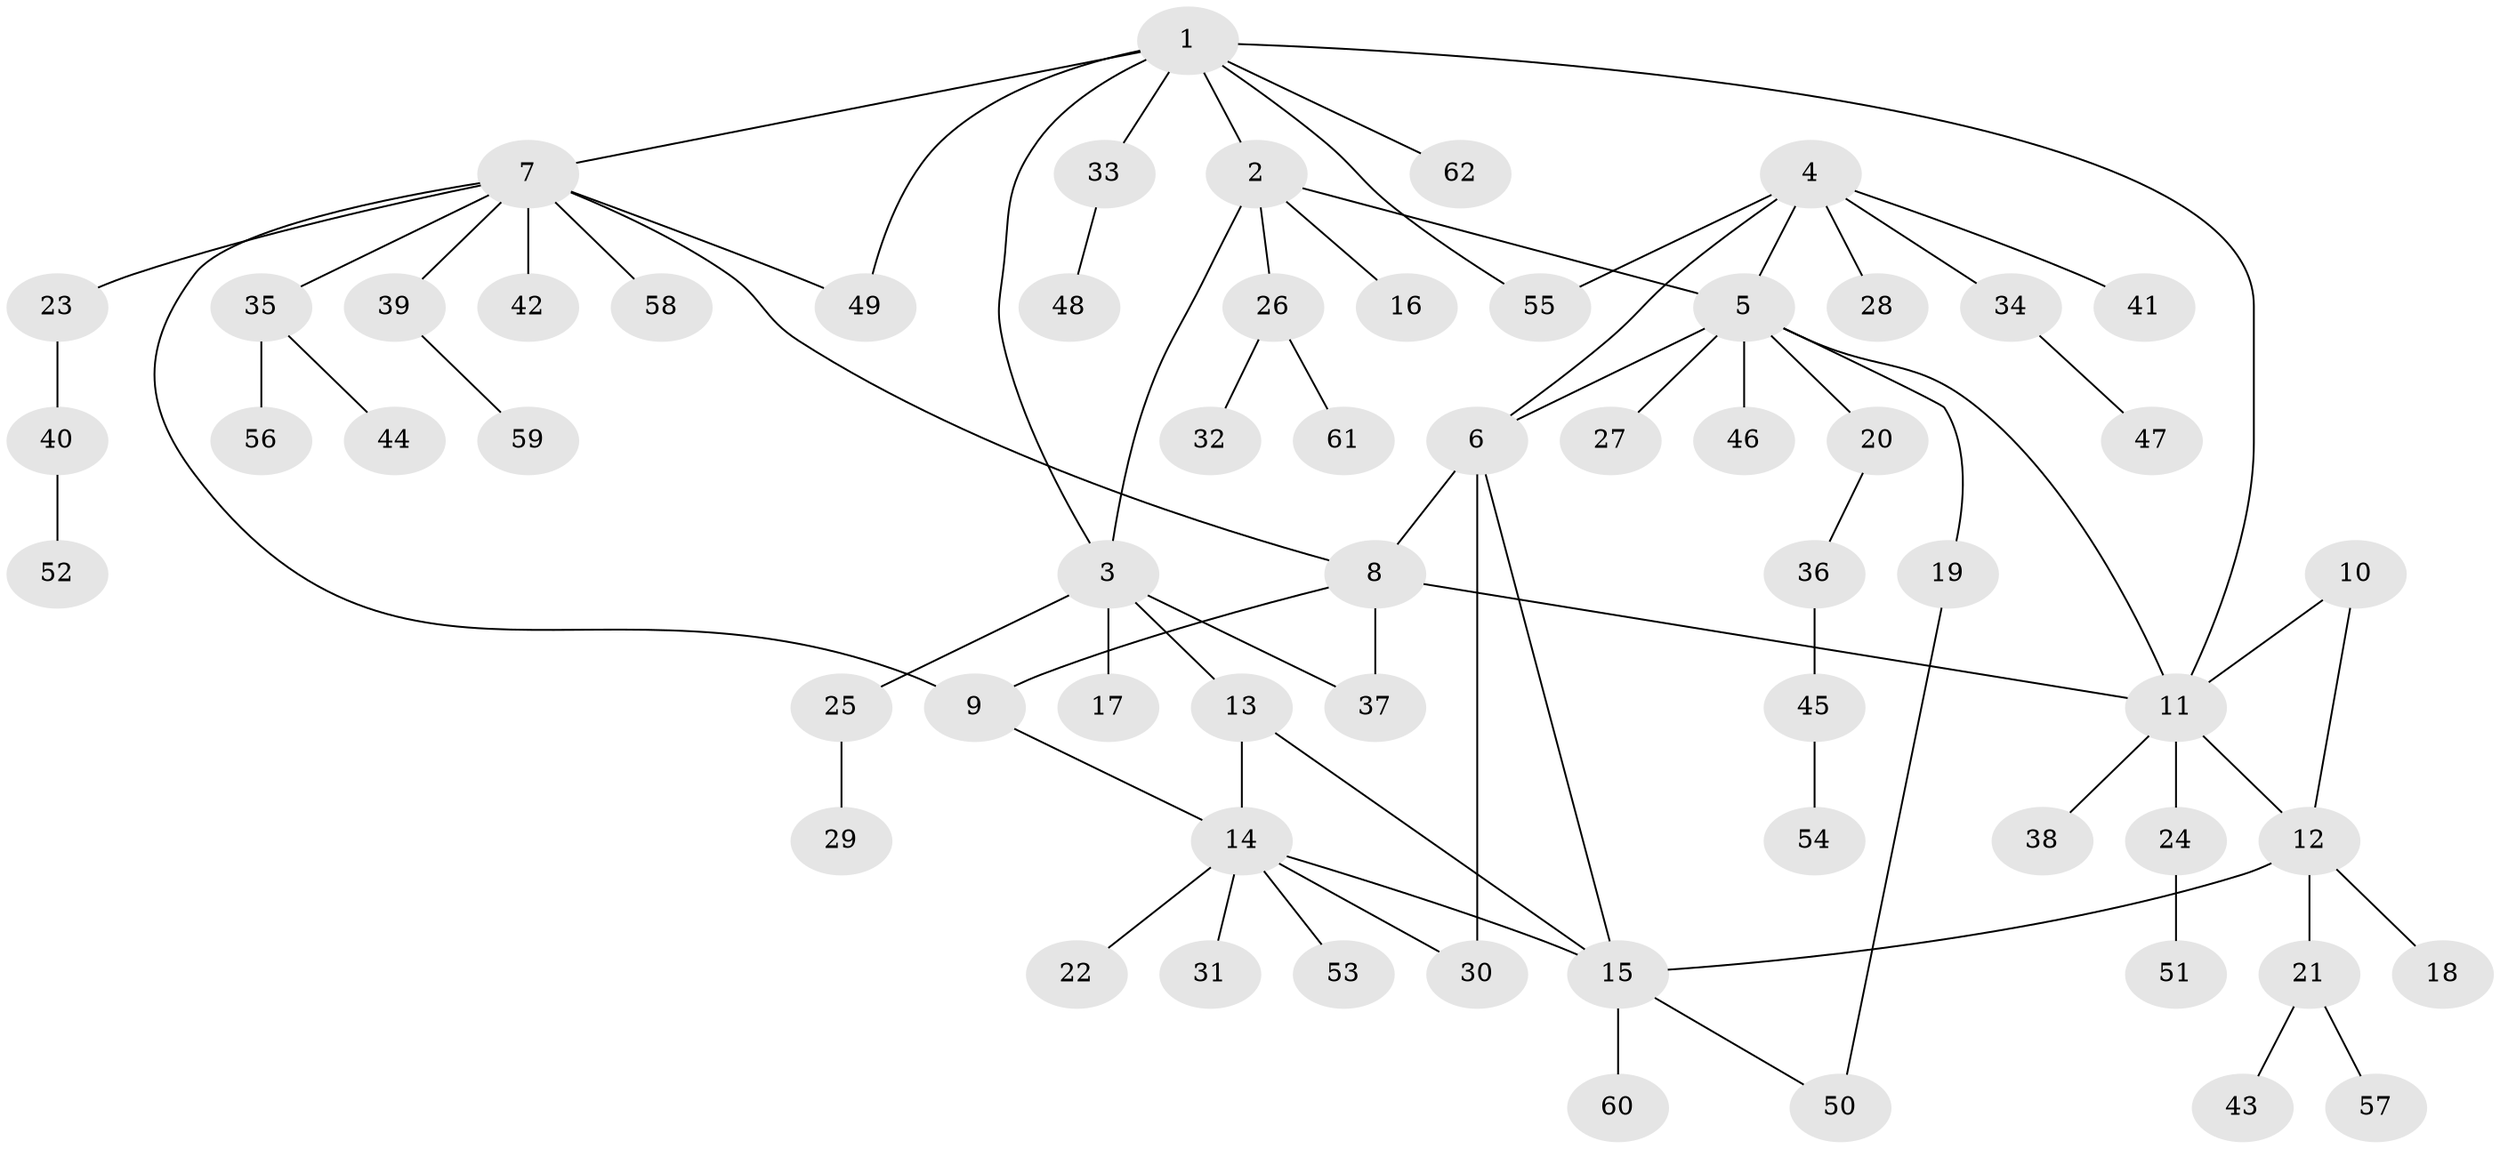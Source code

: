 // Generated by graph-tools (version 1.1) at 2025/50/03/09/25 03:50:28]
// undirected, 62 vertices, 77 edges
graph export_dot {
graph [start="1"]
  node [color=gray90,style=filled];
  1;
  2;
  3;
  4;
  5;
  6;
  7;
  8;
  9;
  10;
  11;
  12;
  13;
  14;
  15;
  16;
  17;
  18;
  19;
  20;
  21;
  22;
  23;
  24;
  25;
  26;
  27;
  28;
  29;
  30;
  31;
  32;
  33;
  34;
  35;
  36;
  37;
  38;
  39;
  40;
  41;
  42;
  43;
  44;
  45;
  46;
  47;
  48;
  49;
  50;
  51;
  52;
  53;
  54;
  55;
  56;
  57;
  58;
  59;
  60;
  61;
  62;
  1 -- 2;
  1 -- 3;
  1 -- 7;
  1 -- 11;
  1 -- 33;
  1 -- 49;
  1 -- 55;
  1 -- 62;
  2 -- 3;
  2 -- 5;
  2 -- 16;
  2 -- 26;
  3 -- 13;
  3 -- 17;
  3 -- 25;
  3 -- 37;
  4 -- 5;
  4 -- 6;
  4 -- 28;
  4 -- 34;
  4 -- 41;
  4 -- 55;
  5 -- 6;
  5 -- 11;
  5 -- 19;
  5 -- 20;
  5 -- 27;
  5 -- 46;
  6 -- 8;
  6 -- 15;
  6 -- 30;
  7 -- 8;
  7 -- 9;
  7 -- 23;
  7 -- 35;
  7 -- 39;
  7 -- 42;
  7 -- 49;
  7 -- 58;
  8 -- 9;
  8 -- 11;
  8 -- 37;
  9 -- 14;
  10 -- 11;
  10 -- 12;
  11 -- 12;
  11 -- 24;
  11 -- 38;
  12 -- 15;
  12 -- 18;
  12 -- 21;
  13 -- 14;
  13 -- 15;
  14 -- 15;
  14 -- 22;
  14 -- 30;
  14 -- 31;
  14 -- 53;
  15 -- 50;
  15 -- 60;
  19 -- 50;
  20 -- 36;
  21 -- 43;
  21 -- 57;
  23 -- 40;
  24 -- 51;
  25 -- 29;
  26 -- 32;
  26 -- 61;
  33 -- 48;
  34 -- 47;
  35 -- 44;
  35 -- 56;
  36 -- 45;
  39 -- 59;
  40 -- 52;
  45 -- 54;
}
